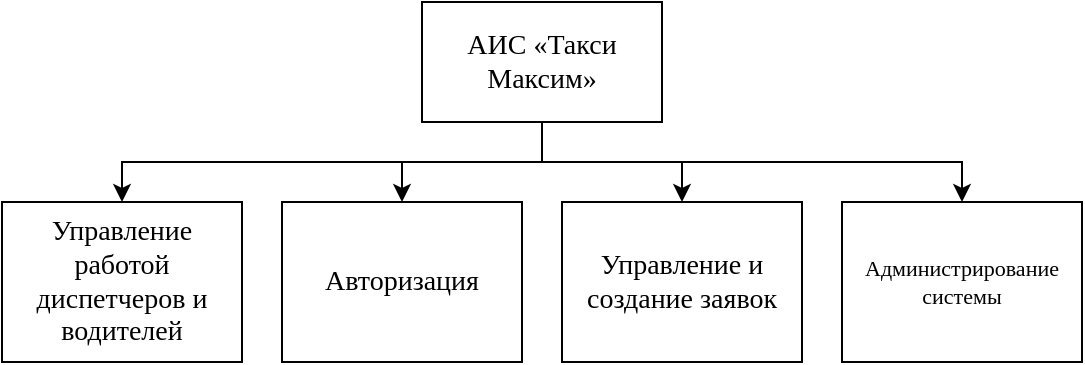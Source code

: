 <mxfile version="26.2.13">
  <diagram name="Страница — 1" id="kDzpZoeoen8B7MTOAKnA">
    <mxGraphModel dx="981" dy="550" grid="1" gridSize="10" guides="1" tooltips="1" connect="1" arrows="1" fold="1" page="1" pageScale="1" pageWidth="827" pageHeight="1169" background="none" math="0" shadow="0">
      <root>
        <mxCell id="0" />
        <mxCell id="1" parent="0" />
        <mxCell id="HHllDXa5nl6NLhaseRAu-2" value="&lt;font style=&quot;font-size: 14px;&quot; face=&quot;Times New Roman&quot;&gt;АИС&amp;nbsp;«Такси&lt;br/&gt;Максим»&lt;/font&gt;" style="rounded=0;whiteSpace=wrap;html=1;" parent="1" vertex="1">
          <mxGeometry x="320" y="140" width="120" height="60" as="geometry" />
        </mxCell>
        <mxCell id="HbKhM8XcpZv66RiSKVls-1" style="edgeStyle=orthogonalEdgeStyle;rounded=0;orthogonalLoop=1;jettySize=auto;html=1;entryX=0.5;entryY=0;entryDx=0;entryDy=0;" parent="1" source="HHllDXa5nl6NLhaseRAu-2" target="HbKhM8XcpZv66RiSKVls-7" edge="1">
          <mxGeometry relative="1" as="geometry">
            <mxPoint x="245" y="240" as="targetPoint" />
            <Array as="points">
              <mxPoint x="380" y="220" />
              <mxPoint x="170" y="220" />
            </Array>
          </mxGeometry>
        </mxCell>
        <mxCell id="HbKhM8XcpZv66RiSKVls-2" style="edgeStyle=orthogonalEdgeStyle;rounded=0;orthogonalLoop=1;jettySize=auto;html=1;entryX=0.5;entryY=0;entryDx=0;entryDy=0;" parent="1" source="HHllDXa5nl6NLhaseRAu-2" target="HbKhM8XcpZv66RiSKVls-5" edge="1">
          <mxGeometry relative="1" as="geometry">
            <mxPoint x="335" y="240" as="targetPoint" />
          </mxGeometry>
        </mxCell>
        <mxCell id="HbKhM8XcpZv66RiSKVls-3" style="edgeStyle=orthogonalEdgeStyle;rounded=0;orthogonalLoop=1;jettySize=auto;html=1;entryX=0.5;entryY=0;entryDx=0;entryDy=0;" parent="1" source="HHllDXa5nl6NLhaseRAu-2" target="HbKhM8XcpZv66RiSKVls-6" edge="1">
          <mxGeometry relative="1" as="geometry">
            <mxPoint x="425" y="240" as="targetPoint" />
          </mxGeometry>
        </mxCell>
        <mxCell id="HbKhM8XcpZv66RiSKVls-4" style="edgeStyle=orthogonalEdgeStyle;rounded=0;orthogonalLoop=1;jettySize=auto;html=1;entryX=0.5;entryY=0;entryDx=0;entryDy=0;" parent="1" source="HHllDXa5nl6NLhaseRAu-2" target="HbKhM8XcpZv66RiSKVls-8" edge="1">
          <mxGeometry relative="1" as="geometry">
            <mxPoint x="515" y="240" as="targetPoint" />
            <Array as="points">
              <mxPoint x="380" y="220" />
              <mxPoint x="590" y="220" />
            </Array>
          </mxGeometry>
        </mxCell>
        <mxCell id="HbKhM8XcpZv66RiSKVls-5" value="&lt;font face=&quot;Times New Roman&quot;&gt;&lt;span style=&quot;font-size: 14px;&quot;&gt;Авторизация&lt;/span&gt;&lt;/font&gt;" style="rounded=0;whiteSpace=wrap;html=1;" parent="1" vertex="1">
          <mxGeometry x="250" y="240" width="120" height="80" as="geometry" />
        </mxCell>
        <mxCell id="HbKhM8XcpZv66RiSKVls-6" value="&lt;font face=&quot;Times New Roman&quot;&gt;&lt;span style=&quot;font-size: 14px;&quot;&gt;Управление и создание заявок&lt;/span&gt;&lt;/font&gt;" style="rounded=0;whiteSpace=wrap;html=1;" parent="1" vertex="1">
          <mxGeometry x="390" y="240" width="120" height="80" as="geometry" />
        </mxCell>
        <mxCell id="HbKhM8XcpZv66RiSKVls-7" value="&lt;font face=&quot;Times New Roman&quot;&gt;&lt;span style=&quot;font-size: 14px;&quot;&gt;Управление работой диспетчеров и водителей&lt;/span&gt;&lt;/font&gt;" style="rounded=0;whiteSpace=wrap;html=1;" parent="1" vertex="1">
          <mxGeometry x="110" y="240" width="120" height="80" as="geometry" />
        </mxCell>
        <mxCell id="HbKhM8XcpZv66RiSKVls-8" value="&lt;font face=&quot;Times New Roman&quot;&gt;&lt;span&gt;Администрирование системы&lt;/span&gt;&lt;/font&gt;" style="rounded=0;whiteSpace=wrap;html=1;fontSize=11;" parent="1" vertex="1">
          <mxGeometry x="530" y="240" width="120" height="80" as="geometry" />
        </mxCell>
      </root>
    </mxGraphModel>
  </diagram>
</mxfile>
